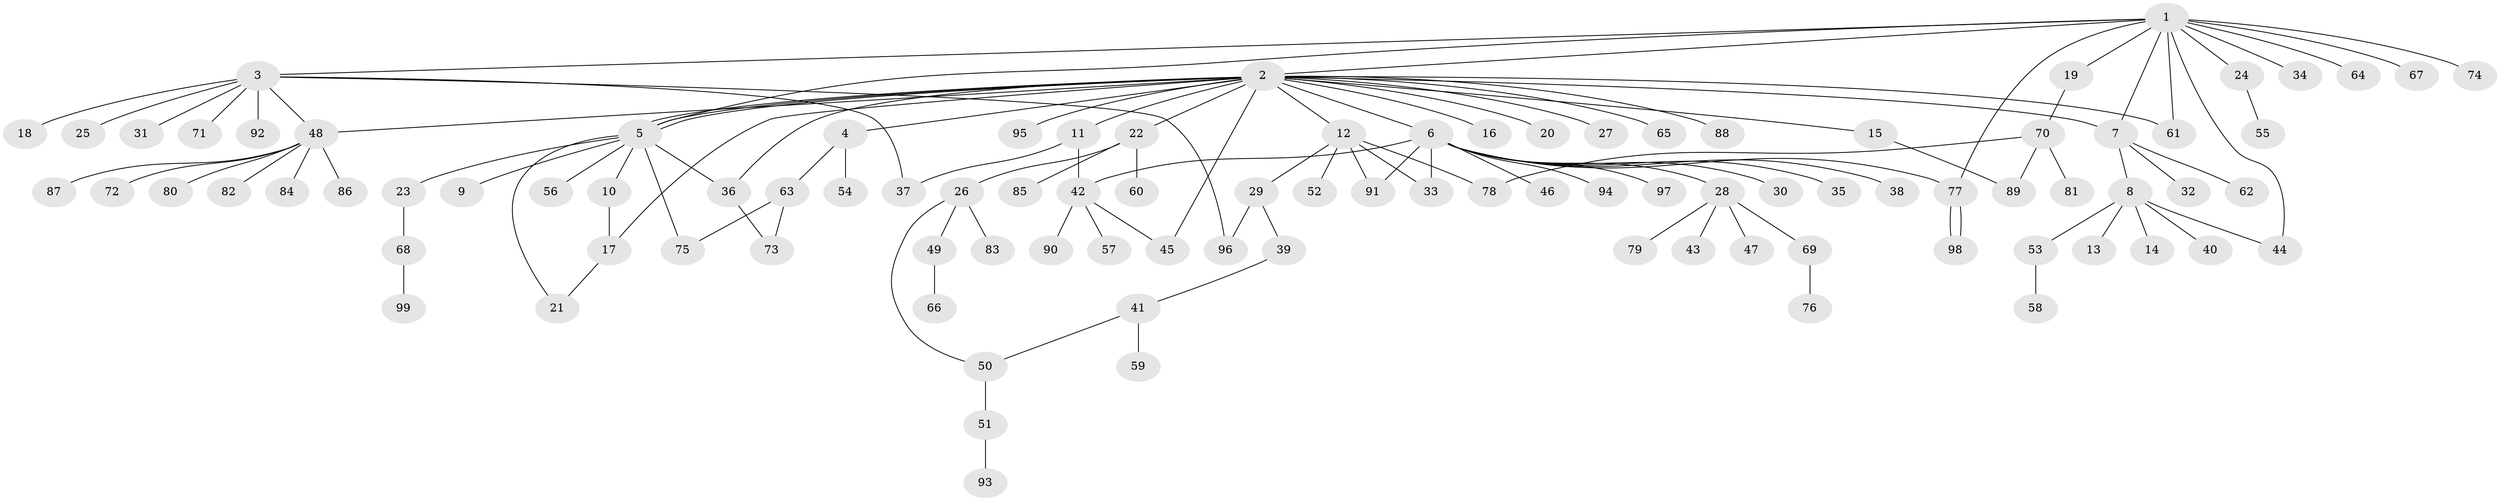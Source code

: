 // coarse degree distribution, {9: 0.016666666666666666, 17: 0.016666666666666666, 8: 0.03333333333333333, 4: 0.06666666666666667, 10: 0.016666666666666666, 3: 0.13333333333333333, 1: 0.55, 2: 0.15, 7: 0.016666666666666666}
// Generated by graph-tools (version 1.1) at 2025/50/03/04/25 22:50:09]
// undirected, 99 vertices, 121 edges
graph export_dot {
  node [color=gray90,style=filled];
  1;
  2;
  3;
  4;
  5;
  6;
  7;
  8;
  9;
  10;
  11;
  12;
  13;
  14;
  15;
  16;
  17;
  18;
  19;
  20;
  21;
  22;
  23;
  24;
  25;
  26;
  27;
  28;
  29;
  30;
  31;
  32;
  33;
  34;
  35;
  36;
  37;
  38;
  39;
  40;
  41;
  42;
  43;
  44;
  45;
  46;
  47;
  48;
  49;
  50;
  51;
  52;
  53;
  54;
  55;
  56;
  57;
  58;
  59;
  60;
  61;
  62;
  63;
  64;
  65;
  66;
  67;
  68;
  69;
  70;
  71;
  72;
  73;
  74;
  75;
  76;
  77;
  78;
  79;
  80;
  81;
  82;
  83;
  84;
  85;
  86;
  87;
  88;
  89;
  90;
  91;
  92;
  93;
  94;
  95;
  96;
  97;
  98;
  99;
  1 -- 2;
  1 -- 3;
  1 -- 5;
  1 -- 7;
  1 -- 19;
  1 -- 24;
  1 -- 34;
  1 -- 44;
  1 -- 61;
  1 -- 64;
  1 -- 67;
  1 -- 74;
  1 -- 77;
  2 -- 4;
  2 -- 5;
  2 -- 5;
  2 -- 5;
  2 -- 6;
  2 -- 7;
  2 -- 11;
  2 -- 12;
  2 -- 15;
  2 -- 16;
  2 -- 17;
  2 -- 20;
  2 -- 22;
  2 -- 27;
  2 -- 36;
  2 -- 45;
  2 -- 48;
  2 -- 61;
  2 -- 65;
  2 -- 88;
  2 -- 95;
  3 -- 18;
  3 -- 25;
  3 -- 31;
  3 -- 37;
  3 -- 48;
  3 -- 71;
  3 -- 92;
  3 -- 96;
  4 -- 54;
  4 -- 63;
  5 -- 9;
  5 -- 10;
  5 -- 21;
  5 -- 23;
  5 -- 36;
  5 -- 56;
  5 -- 75;
  6 -- 28;
  6 -- 30;
  6 -- 33;
  6 -- 35;
  6 -- 38;
  6 -- 42;
  6 -- 46;
  6 -- 77;
  6 -- 91;
  6 -- 94;
  6 -- 97;
  7 -- 8;
  7 -- 32;
  7 -- 62;
  8 -- 13;
  8 -- 14;
  8 -- 40;
  8 -- 44;
  8 -- 53;
  10 -- 17;
  11 -- 37;
  11 -- 42;
  12 -- 29;
  12 -- 33;
  12 -- 52;
  12 -- 78;
  12 -- 91;
  15 -- 89;
  17 -- 21;
  19 -- 70;
  22 -- 26;
  22 -- 60;
  22 -- 85;
  23 -- 68;
  24 -- 55;
  26 -- 49;
  26 -- 50;
  26 -- 83;
  28 -- 43;
  28 -- 47;
  28 -- 69;
  28 -- 79;
  29 -- 39;
  29 -- 96;
  36 -- 73;
  39 -- 41;
  41 -- 50;
  41 -- 59;
  42 -- 45;
  42 -- 57;
  42 -- 90;
  48 -- 72;
  48 -- 80;
  48 -- 82;
  48 -- 84;
  48 -- 86;
  48 -- 87;
  49 -- 66;
  50 -- 51;
  51 -- 93;
  53 -- 58;
  63 -- 73;
  63 -- 75;
  68 -- 99;
  69 -- 76;
  70 -- 78;
  70 -- 81;
  70 -- 89;
  77 -- 98;
  77 -- 98;
}
